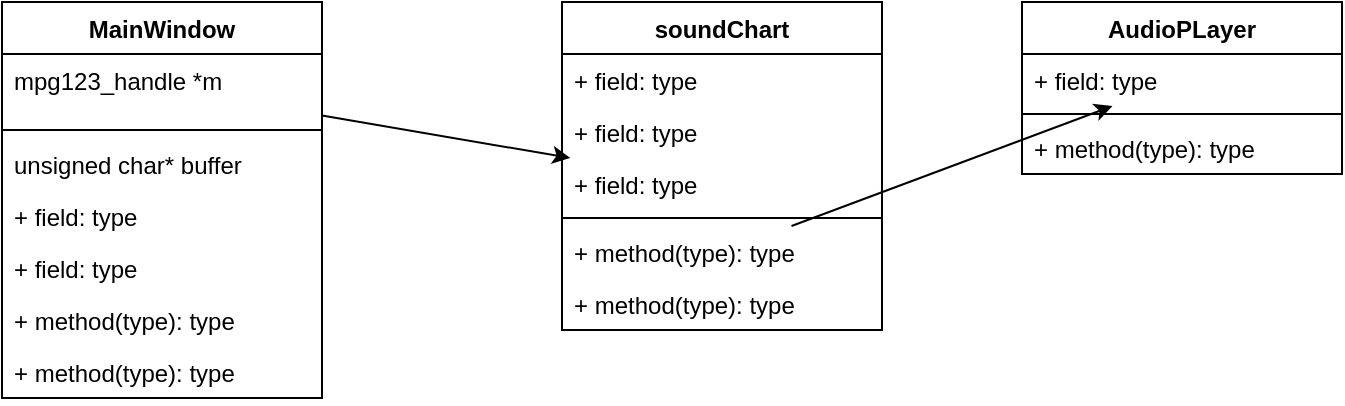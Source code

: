 <mxfile version="14.4.6" type="github">
  <diagram id="C5RBs43oDa-KdzZeNtuy" name="Page-1">
    <mxGraphModel dx="1195" dy="641" grid="1" gridSize="10" guides="1" tooltips="1" connect="1" arrows="1" fold="1" page="1" pageScale="1" pageWidth="827" pageHeight="1169" math="0" shadow="0">
      <root>
        <mxCell id="WIyWlLk6GJQsqaUBKTNV-0" />
        <mxCell id="WIyWlLk6GJQsqaUBKTNV-1" parent="WIyWlLk6GJQsqaUBKTNV-0" />
        <mxCell id="bwgchk8Qk5RyNbZq3sCu-1" value="MainWindow" style="swimlane;fontStyle=1;align=center;verticalAlign=top;childLayout=stackLayout;horizontal=1;startSize=26;horizontalStack=0;resizeParent=1;resizeParentMax=0;resizeLast=0;collapsible=1;marginBottom=0;" parent="WIyWlLk6GJQsqaUBKTNV-1" vertex="1">
          <mxGeometry x="40" y="40" width="160" height="198" as="geometry" />
        </mxCell>
        <mxCell id="bwgchk8Qk5RyNbZq3sCu-2" value="mpg123_handle *m" style="text;strokeColor=none;fillColor=none;align=left;verticalAlign=top;spacingLeft=4;spacingRight=4;overflow=hidden;rotatable=0;points=[[0,0.5],[1,0.5]];portConstraint=eastwest;" parent="bwgchk8Qk5RyNbZq3sCu-1" vertex="1">
          <mxGeometry y="26" width="160" height="34" as="geometry" />
        </mxCell>
        <mxCell id="bwgchk8Qk5RyNbZq3sCu-3" value="" style="line;strokeWidth=1;fillColor=none;align=left;verticalAlign=middle;spacingTop=-1;spacingLeft=3;spacingRight=3;rotatable=0;labelPosition=right;points=[];portConstraint=eastwest;" parent="bwgchk8Qk5RyNbZq3sCu-1" vertex="1">
          <mxGeometry y="60" width="160" height="8" as="geometry" />
        </mxCell>
        <mxCell id="bwgchk8Qk5RyNbZq3sCu-5" value="unsigned char* buffer" style="text;strokeColor=none;fillColor=none;align=left;verticalAlign=top;spacingLeft=4;spacingRight=4;overflow=hidden;rotatable=0;points=[[0,0.5],[1,0.5]];portConstraint=eastwest;" parent="bwgchk8Qk5RyNbZq3sCu-1" vertex="1">
          <mxGeometry y="68" width="160" height="26" as="geometry" />
        </mxCell>
        <mxCell id="bwgchk8Qk5RyNbZq3sCu-13" value="+ field: type" style="text;strokeColor=none;fillColor=none;align=left;verticalAlign=top;spacingLeft=4;spacingRight=4;overflow=hidden;rotatable=0;points=[[0,0.5],[1,0.5]];portConstraint=eastwest;" parent="bwgchk8Qk5RyNbZq3sCu-1" vertex="1">
          <mxGeometry y="94" width="160" height="26" as="geometry" />
        </mxCell>
        <mxCell id="bwgchk8Qk5RyNbZq3sCu-14" value="+ field: type" style="text;strokeColor=none;fillColor=none;align=left;verticalAlign=top;spacingLeft=4;spacingRight=4;overflow=hidden;rotatable=0;points=[[0,0.5],[1,0.5]];portConstraint=eastwest;" parent="bwgchk8Qk5RyNbZq3sCu-1" vertex="1">
          <mxGeometry y="120" width="160" height="26" as="geometry" />
        </mxCell>
        <mxCell id="bwgchk8Qk5RyNbZq3sCu-6" value="+ method(type): type" style="text;strokeColor=none;fillColor=none;align=left;verticalAlign=top;spacingLeft=4;spacingRight=4;overflow=hidden;rotatable=0;points=[[0,0.5],[1,0.5]];portConstraint=eastwest;" parent="bwgchk8Qk5RyNbZq3sCu-1" vertex="1">
          <mxGeometry y="146" width="160" height="26" as="geometry" />
        </mxCell>
        <mxCell id="bwgchk8Qk5RyNbZq3sCu-4" value="+ method(type): type" style="text;strokeColor=none;fillColor=none;align=left;verticalAlign=top;spacingLeft=4;spacingRight=4;overflow=hidden;rotatable=0;points=[[0,0.5],[1,0.5]];portConstraint=eastwest;" parent="bwgchk8Qk5RyNbZq3sCu-1" vertex="1">
          <mxGeometry y="172" width="160" height="26" as="geometry" />
        </mxCell>
        <mxCell id="hnCI1zHz6vbvRWXG4MWJ-0" value="soundChart" style="swimlane;fontStyle=1;align=center;verticalAlign=top;childLayout=stackLayout;horizontal=1;startSize=26;horizontalStack=0;resizeParent=1;resizeParentMax=0;resizeLast=0;collapsible=1;marginBottom=0;" parent="WIyWlLk6GJQsqaUBKTNV-1" vertex="1">
          <mxGeometry x="320" y="40" width="160" height="164" as="geometry" />
        </mxCell>
        <mxCell id="hnCI1zHz6vbvRWXG4MWJ-1" value="+ field: type" style="text;strokeColor=none;fillColor=none;align=left;verticalAlign=top;spacingLeft=4;spacingRight=4;overflow=hidden;rotatable=0;points=[[0,0.5],[1,0.5]];portConstraint=eastwest;" parent="hnCI1zHz6vbvRWXG4MWJ-0" vertex="1">
          <mxGeometry y="26" width="160" height="26" as="geometry" />
        </mxCell>
        <mxCell id="hnCI1zHz6vbvRWXG4MWJ-9" value="+ field: type" style="text;strokeColor=none;fillColor=none;align=left;verticalAlign=top;spacingLeft=4;spacingRight=4;overflow=hidden;rotatable=0;points=[[0,0.5],[1,0.5]];portConstraint=eastwest;" parent="hnCI1zHz6vbvRWXG4MWJ-0" vertex="1">
          <mxGeometry y="52" width="160" height="26" as="geometry" />
        </mxCell>
        <mxCell id="hnCI1zHz6vbvRWXG4MWJ-10" value="+ field: type" style="text;strokeColor=none;fillColor=none;align=left;verticalAlign=top;spacingLeft=4;spacingRight=4;overflow=hidden;rotatable=0;points=[[0,0.5],[1,0.5]];portConstraint=eastwest;" parent="hnCI1zHz6vbvRWXG4MWJ-0" vertex="1">
          <mxGeometry y="78" width="160" height="26" as="geometry" />
        </mxCell>
        <mxCell id="hnCI1zHz6vbvRWXG4MWJ-2" value="" style="line;strokeWidth=1;fillColor=none;align=left;verticalAlign=middle;spacingTop=-1;spacingLeft=3;spacingRight=3;rotatable=0;labelPosition=right;points=[];portConstraint=eastwest;" parent="hnCI1zHz6vbvRWXG4MWJ-0" vertex="1">
          <mxGeometry y="104" width="160" height="8" as="geometry" />
        </mxCell>
        <mxCell id="hnCI1zHz6vbvRWXG4MWJ-3" value="+ method(type): type" style="text;strokeColor=none;fillColor=none;align=left;verticalAlign=top;spacingLeft=4;spacingRight=4;overflow=hidden;rotatable=0;points=[[0,0.5],[1,0.5]];portConstraint=eastwest;" parent="hnCI1zHz6vbvRWXG4MWJ-0" vertex="1">
          <mxGeometry y="112" width="160" height="26" as="geometry" />
        </mxCell>
        <mxCell id="hnCI1zHz6vbvRWXG4MWJ-8" value="+ method(type): type" style="text;strokeColor=none;fillColor=none;align=left;verticalAlign=top;spacingLeft=4;spacingRight=4;overflow=hidden;rotatable=0;points=[[0,0.5],[1,0.5]];portConstraint=eastwest;" parent="hnCI1zHz6vbvRWXG4MWJ-0" vertex="1">
          <mxGeometry y="138" width="160" height="26" as="geometry" />
        </mxCell>
        <mxCell id="hnCI1zHz6vbvRWXG4MWJ-11" value="AudioPLayer" style="swimlane;fontStyle=1;align=center;verticalAlign=top;childLayout=stackLayout;horizontal=1;startSize=26;horizontalStack=0;resizeParent=1;resizeParentMax=0;resizeLast=0;collapsible=1;marginBottom=0;" parent="WIyWlLk6GJQsqaUBKTNV-1" vertex="1">
          <mxGeometry x="550" y="40" width="160" height="86" as="geometry" />
        </mxCell>
        <mxCell id="hnCI1zHz6vbvRWXG4MWJ-12" value="+ field: type" style="text;strokeColor=none;fillColor=none;align=left;verticalAlign=top;spacingLeft=4;spacingRight=4;overflow=hidden;rotatable=0;points=[[0,0.5],[1,0.5]];portConstraint=eastwest;" parent="hnCI1zHz6vbvRWXG4MWJ-11" vertex="1">
          <mxGeometry y="26" width="160" height="26" as="geometry" />
        </mxCell>
        <mxCell id="hnCI1zHz6vbvRWXG4MWJ-13" value="" style="line;strokeWidth=1;fillColor=none;align=left;verticalAlign=middle;spacingTop=-1;spacingLeft=3;spacingRight=3;rotatable=0;labelPosition=right;points=[];portConstraint=eastwest;" parent="hnCI1zHz6vbvRWXG4MWJ-11" vertex="1">
          <mxGeometry y="52" width="160" height="8" as="geometry" />
        </mxCell>
        <mxCell id="hnCI1zHz6vbvRWXG4MWJ-14" value="+ method(type): type" style="text;strokeColor=none;fillColor=none;align=left;verticalAlign=top;spacingLeft=4;spacingRight=4;overflow=hidden;rotatable=0;points=[[0,0.5],[1,0.5]];portConstraint=eastwest;" parent="hnCI1zHz6vbvRWXG4MWJ-11" vertex="1">
          <mxGeometry y="60" width="160" height="26" as="geometry" />
        </mxCell>
        <mxCell id="OhelKQNO-bhC6q6q9kr4-0" value="" style="endArrow=classic;html=1;" edge="1" parent="WIyWlLk6GJQsqaUBKTNV-1" source="bwgchk8Qk5RyNbZq3sCu-2" target="hnCI1zHz6vbvRWXG4MWJ-10">
          <mxGeometry width="50" height="50" relative="1" as="geometry">
            <mxPoint x="390" y="360" as="sourcePoint" />
            <mxPoint x="440" y="310" as="targetPoint" />
          </mxGeometry>
        </mxCell>
        <mxCell id="OhelKQNO-bhC6q6q9kr4-1" value="" style="endArrow=classic;html=1;" edge="1" parent="WIyWlLk6GJQsqaUBKTNV-1" source="hnCI1zHz6vbvRWXG4MWJ-3" target="hnCI1zHz6vbvRWXG4MWJ-12">
          <mxGeometry width="50" height="50" relative="1" as="geometry">
            <mxPoint x="390" y="360" as="sourcePoint" />
            <mxPoint x="440" y="310" as="targetPoint" />
          </mxGeometry>
        </mxCell>
      </root>
    </mxGraphModel>
  </diagram>
</mxfile>
